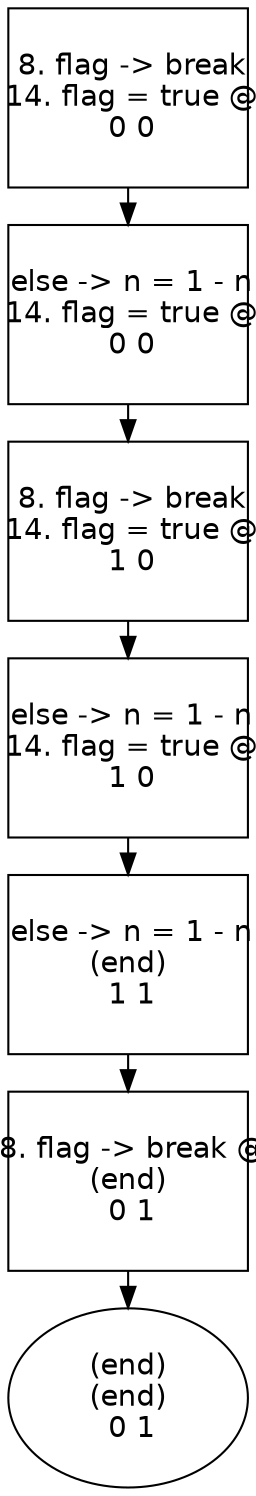 digraph "" {
  graph [size="16,12",ranksep=.25];               
  node [shape=box,fontname=Helvetica,fontsize=14];
  node [width=1.6,height=1.2,fixedsize=true];     
 0 [label=" 8. flag -> break\n 14. flag = true @\n 0 0\n"peripheries=1];
 1 [label=" 9. else -> n = 1 - n @\n 14. flag = true @\n 0 0\n"peripheries=1];
 2 [label=" 8. flag -> break\n 14. flag = true @\n 1 0\n"peripheries=1];
 3 [label=" 9. else -> n = 1 - n @\n 14. flag = true @\n 1 0\n"peripheries=1];
 4 [label=" 9. else -> n = 1 - n @\n(end)\n 1 1\n"peripheries=1];
 5 [label=" 8. flag -> break @\n(end)\n 0 1\n"peripheries=1];
 6 [label="(end)\n(end)\n 0 1\n" shape = ellipse peripheries=1];
 0 -> 1;
 1 -> 2;
 2 -> 3;
 3 -> 4;
 4 -> 5;
 5 -> 6;
}

